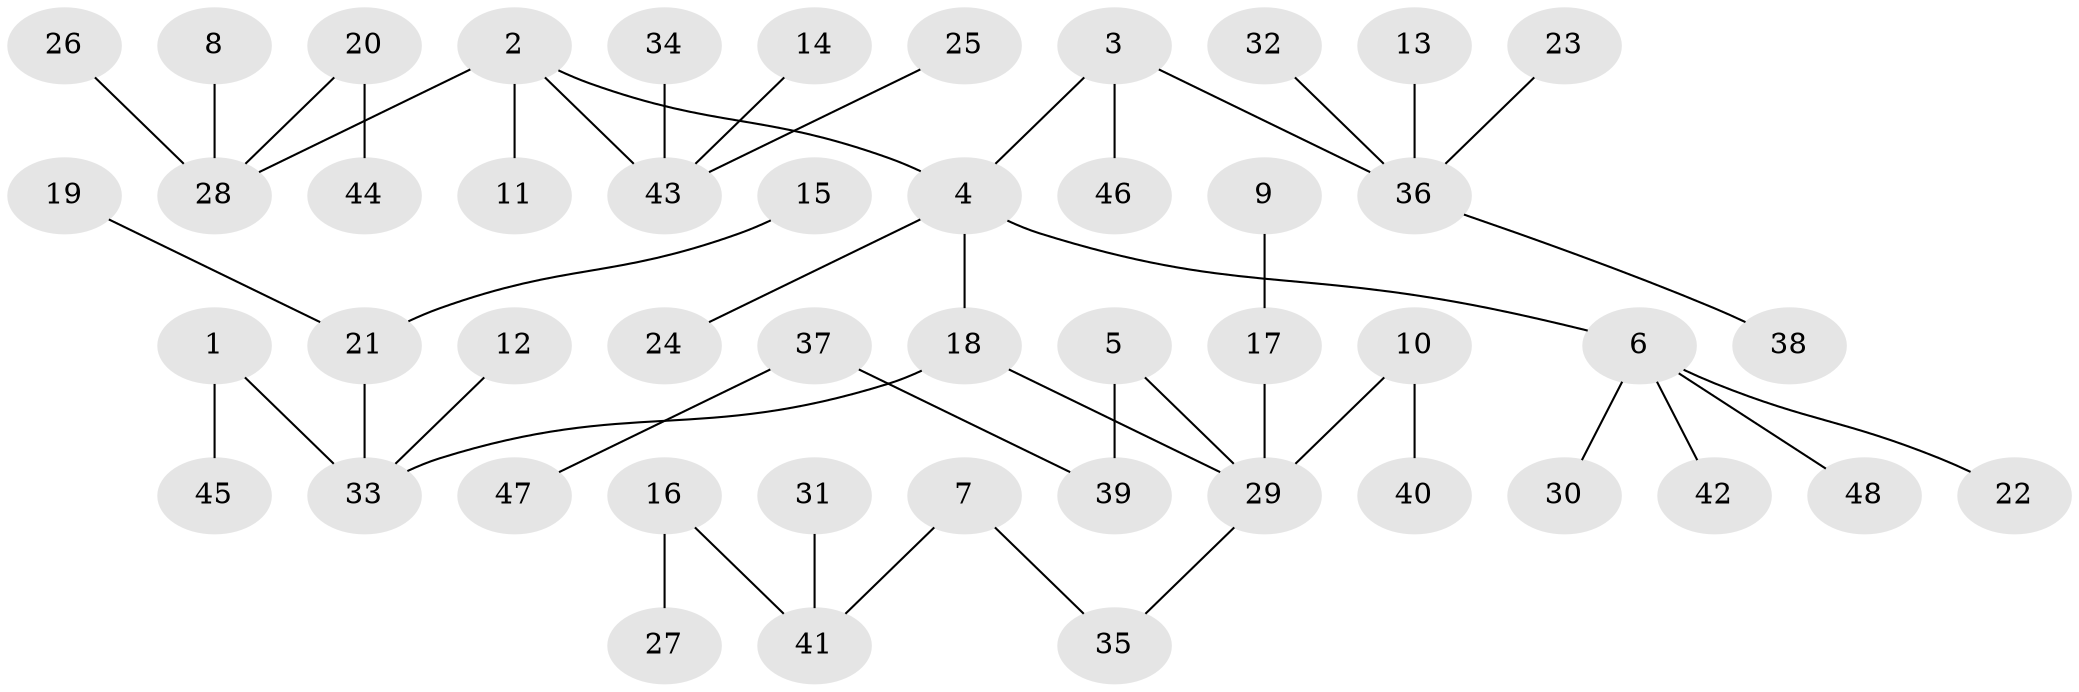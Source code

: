 // original degree distribution, {5: 0.041666666666666664, 6: 0.052083333333333336, 2: 0.25, 3: 0.10416666666666667, 4: 0.03125, 1: 0.5208333333333334}
// Generated by graph-tools (version 1.1) at 2025/02/03/09/25 03:02:20]
// undirected, 48 vertices, 47 edges
graph export_dot {
graph [start="1"]
  node [color=gray90,style=filled];
  1;
  2;
  3;
  4;
  5;
  6;
  7;
  8;
  9;
  10;
  11;
  12;
  13;
  14;
  15;
  16;
  17;
  18;
  19;
  20;
  21;
  22;
  23;
  24;
  25;
  26;
  27;
  28;
  29;
  30;
  31;
  32;
  33;
  34;
  35;
  36;
  37;
  38;
  39;
  40;
  41;
  42;
  43;
  44;
  45;
  46;
  47;
  48;
  1 -- 33 [weight=1.0];
  1 -- 45 [weight=1.0];
  2 -- 4 [weight=1.0];
  2 -- 11 [weight=1.0];
  2 -- 28 [weight=1.0];
  2 -- 43 [weight=1.0];
  3 -- 4 [weight=1.0];
  3 -- 36 [weight=1.0];
  3 -- 46 [weight=1.0];
  4 -- 6 [weight=1.0];
  4 -- 18 [weight=1.0];
  4 -- 24 [weight=1.0];
  5 -- 29 [weight=1.0];
  5 -- 39 [weight=1.0];
  6 -- 22 [weight=1.0];
  6 -- 30 [weight=1.0];
  6 -- 42 [weight=1.0];
  6 -- 48 [weight=1.0];
  7 -- 35 [weight=1.0];
  7 -- 41 [weight=1.0];
  8 -- 28 [weight=1.0];
  9 -- 17 [weight=1.0];
  10 -- 29 [weight=1.0];
  10 -- 40 [weight=1.0];
  12 -- 33 [weight=1.0];
  13 -- 36 [weight=1.0];
  14 -- 43 [weight=1.0];
  15 -- 21 [weight=1.0];
  16 -- 27 [weight=1.0];
  16 -- 41 [weight=1.0];
  17 -- 29 [weight=1.0];
  18 -- 29 [weight=1.0];
  18 -- 33 [weight=1.0];
  19 -- 21 [weight=1.0];
  20 -- 28 [weight=1.0];
  20 -- 44 [weight=1.0];
  21 -- 33 [weight=1.0];
  23 -- 36 [weight=1.0];
  25 -- 43 [weight=1.0];
  26 -- 28 [weight=1.0];
  29 -- 35 [weight=1.0];
  31 -- 41 [weight=1.0];
  32 -- 36 [weight=1.0];
  34 -- 43 [weight=1.0];
  36 -- 38 [weight=1.0];
  37 -- 39 [weight=1.0];
  37 -- 47 [weight=1.0];
}
